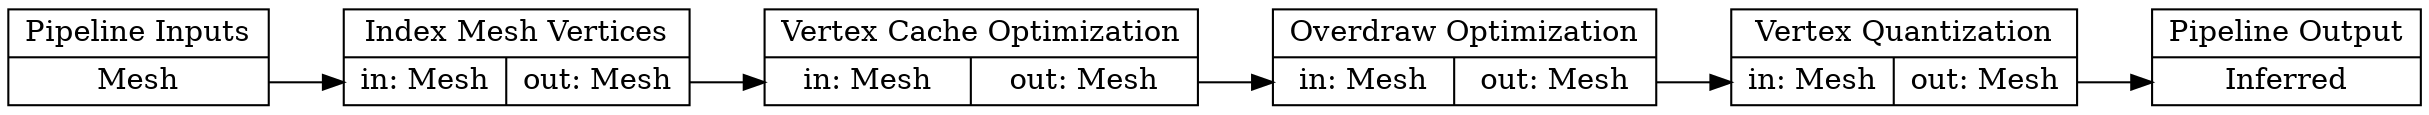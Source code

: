 digraph import {
    rankdir=LR
    pipeline_inputs [shape=record, label="Pipeline Inputs|<out>Mesh"];
    pipeline_output [shape=record, label="Pipeline Output|<in>Inferred"];
    mesh_index [shape=record, label="Index Mesh Vertices|{<in>in: Mesh|<out>out: Mesh}"];
    vertex_cache_opt [shape=record, label="Vertex Cache Optimization|{<in>in: Mesh|<out>out: Mesh}"];
    overdraw_optimization [shape=record, label="Overdraw Optimization|{<in>in: Mesh|<out>out: Mesh}"];
    vertex_quantization [shape=record, label="Vertex Quantization|{<in>in: Mesh|<out>out: Mesh}"];
    pipeline_inputs:out -> mesh_index:in 
    mesh_index:out -> vertex_cache_opt:in
    vertex_cache_opt:out -> overdraw_optimization:in
    overdraw_optimization:out -> vertex_quantization:in
    vertex_quantization:out -> pipeline_output:in
}